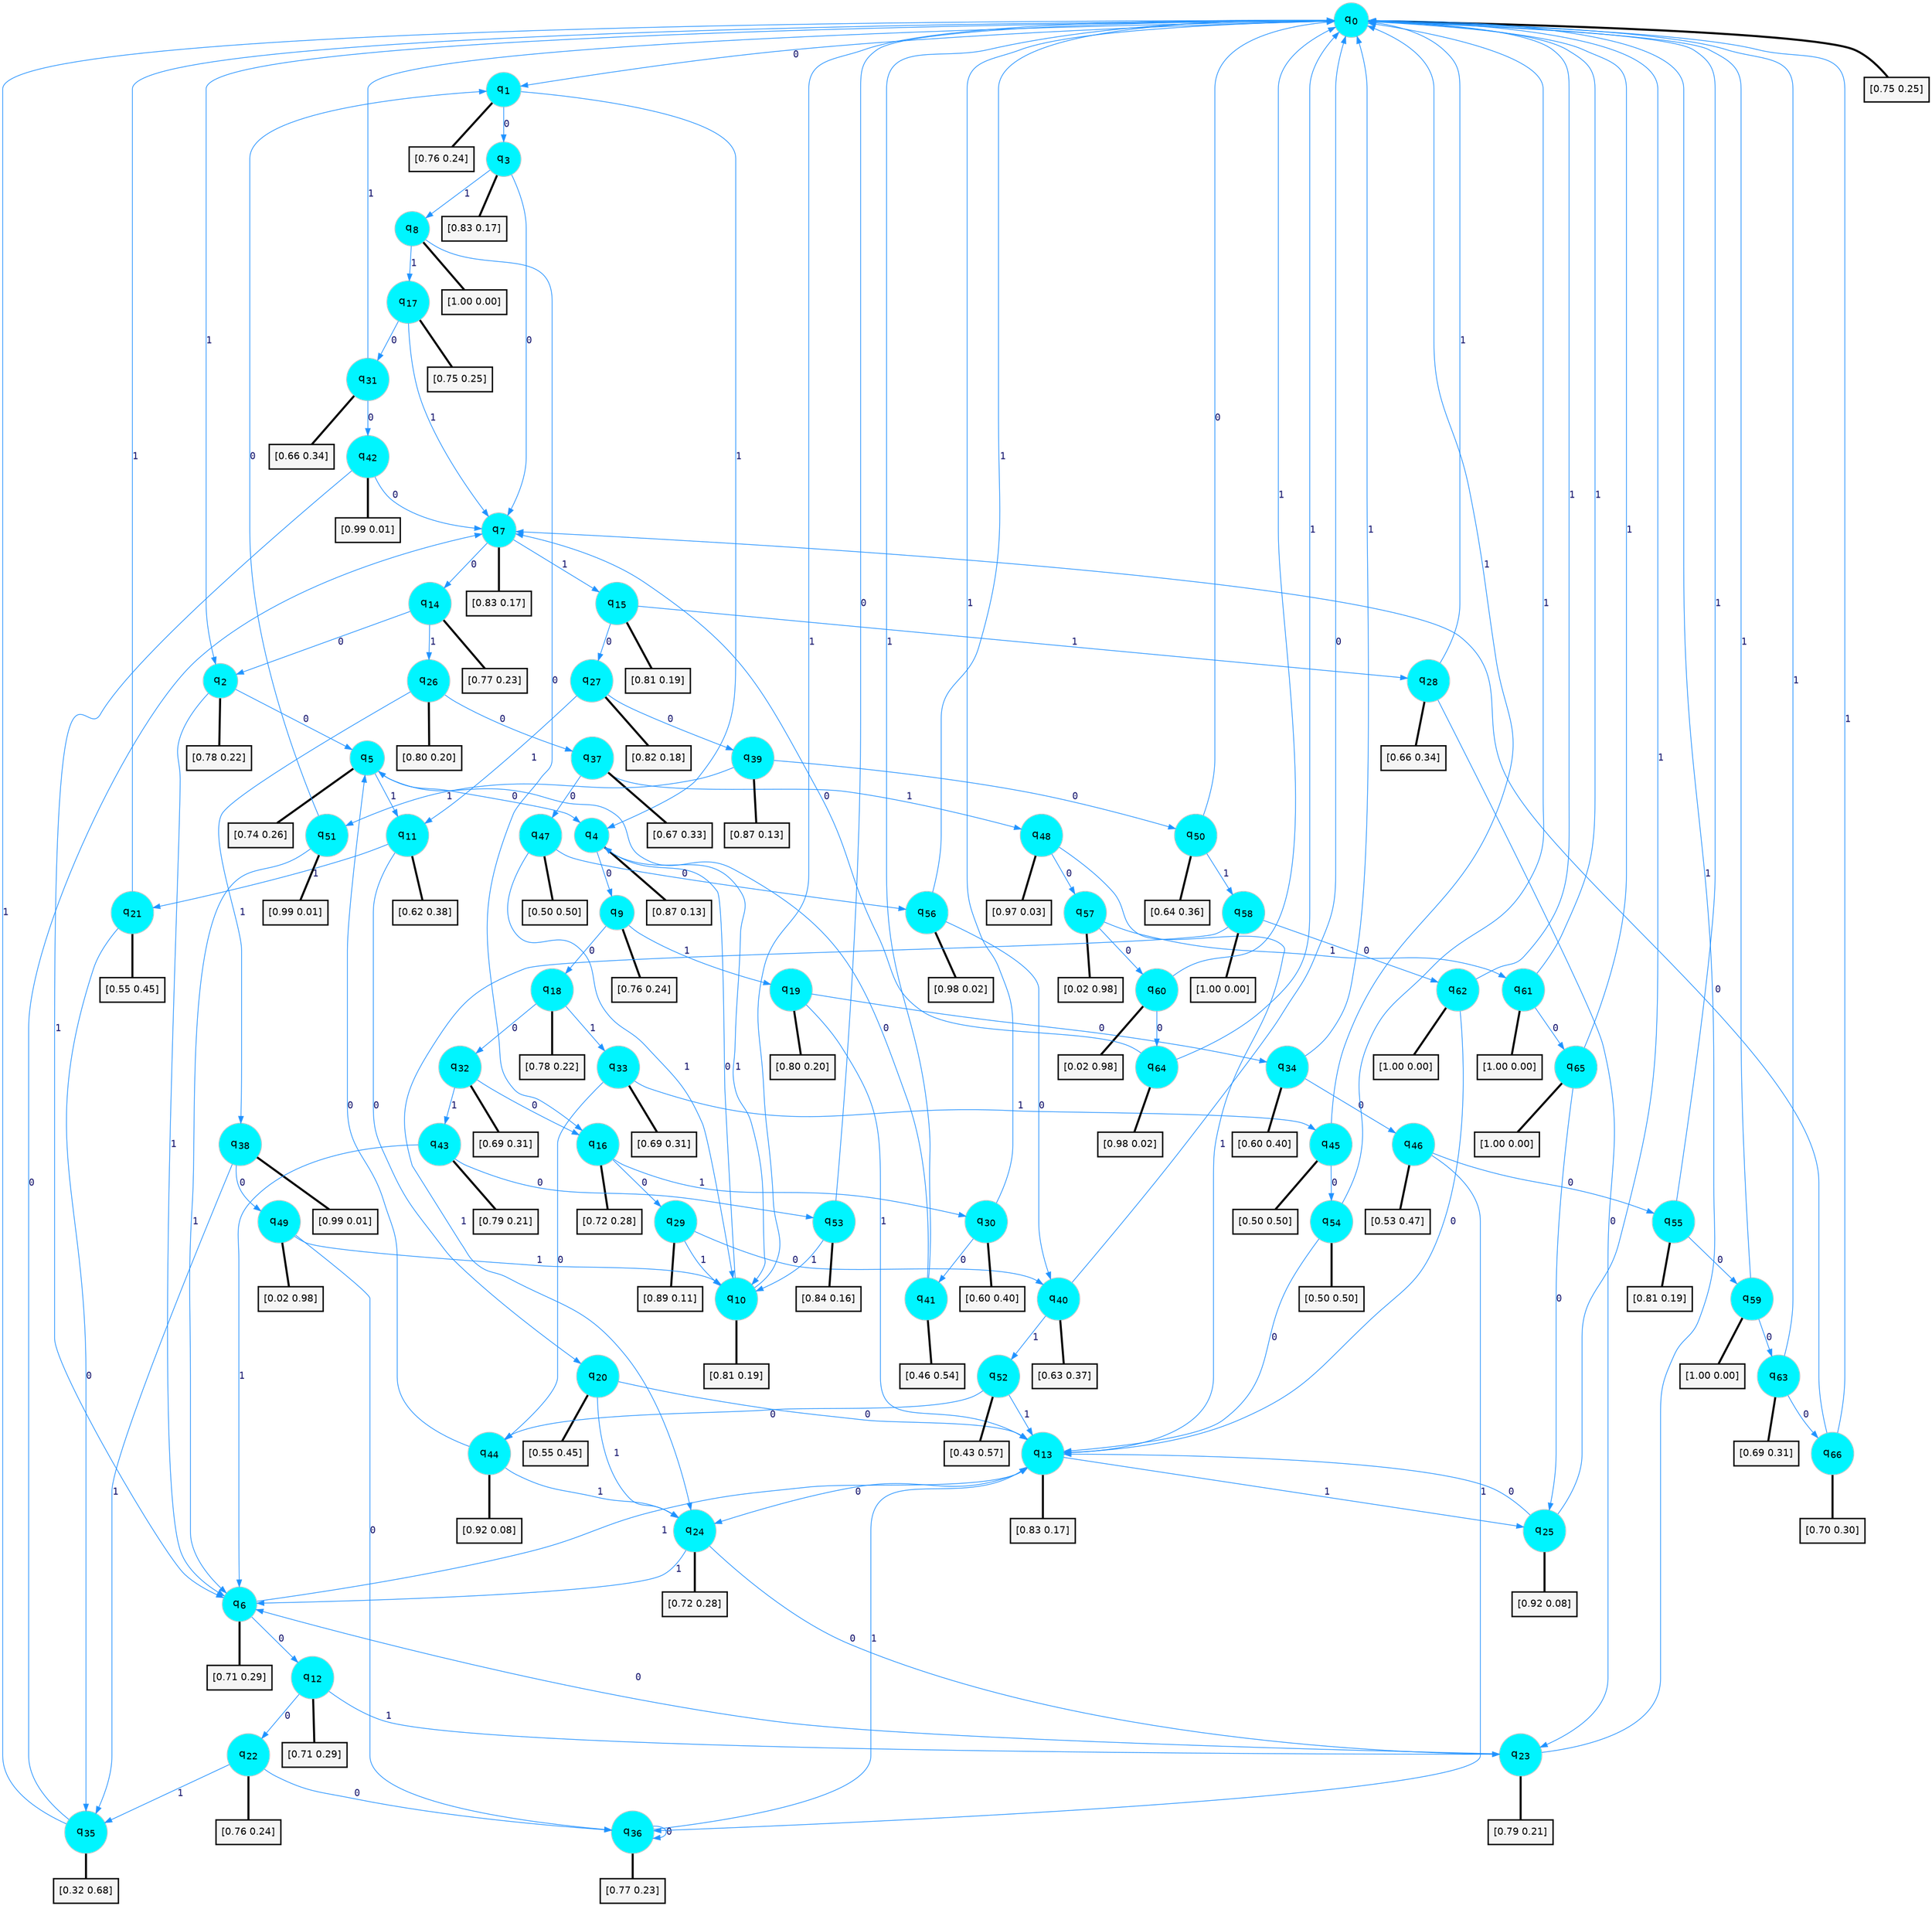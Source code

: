 digraph G {
graph [
bgcolor=transparent, dpi=300, rankdir=TD, size="40,25"];
node [
color=gray, fillcolor=turquoise1, fontcolor=black, fontname=Helvetica, fontsize=16, fontweight=bold, shape=circle, style=filled];
edge [
arrowsize=1, color=dodgerblue1, fontcolor=midnightblue, fontname=courier, fontweight=bold, penwidth=1, style=solid, weight=20];
0[label=<q<SUB>0</SUB>>];
1[label=<q<SUB>1</SUB>>];
2[label=<q<SUB>2</SUB>>];
3[label=<q<SUB>3</SUB>>];
4[label=<q<SUB>4</SUB>>];
5[label=<q<SUB>5</SUB>>];
6[label=<q<SUB>6</SUB>>];
7[label=<q<SUB>7</SUB>>];
8[label=<q<SUB>8</SUB>>];
9[label=<q<SUB>9</SUB>>];
10[label=<q<SUB>10</SUB>>];
11[label=<q<SUB>11</SUB>>];
12[label=<q<SUB>12</SUB>>];
13[label=<q<SUB>13</SUB>>];
14[label=<q<SUB>14</SUB>>];
15[label=<q<SUB>15</SUB>>];
16[label=<q<SUB>16</SUB>>];
17[label=<q<SUB>17</SUB>>];
18[label=<q<SUB>18</SUB>>];
19[label=<q<SUB>19</SUB>>];
20[label=<q<SUB>20</SUB>>];
21[label=<q<SUB>21</SUB>>];
22[label=<q<SUB>22</SUB>>];
23[label=<q<SUB>23</SUB>>];
24[label=<q<SUB>24</SUB>>];
25[label=<q<SUB>25</SUB>>];
26[label=<q<SUB>26</SUB>>];
27[label=<q<SUB>27</SUB>>];
28[label=<q<SUB>28</SUB>>];
29[label=<q<SUB>29</SUB>>];
30[label=<q<SUB>30</SUB>>];
31[label=<q<SUB>31</SUB>>];
32[label=<q<SUB>32</SUB>>];
33[label=<q<SUB>33</SUB>>];
34[label=<q<SUB>34</SUB>>];
35[label=<q<SUB>35</SUB>>];
36[label=<q<SUB>36</SUB>>];
37[label=<q<SUB>37</SUB>>];
38[label=<q<SUB>38</SUB>>];
39[label=<q<SUB>39</SUB>>];
40[label=<q<SUB>40</SUB>>];
41[label=<q<SUB>41</SUB>>];
42[label=<q<SUB>42</SUB>>];
43[label=<q<SUB>43</SUB>>];
44[label=<q<SUB>44</SUB>>];
45[label=<q<SUB>45</SUB>>];
46[label=<q<SUB>46</SUB>>];
47[label=<q<SUB>47</SUB>>];
48[label=<q<SUB>48</SUB>>];
49[label=<q<SUB>49</SUB>>];
50[label=<q<SUB>50</SUB>>];
51[label=<q<SUB>51</SUB>>];
52[label=<q<SUB>52</SUB>>];
53[label=<q<SUB>53</SUB>>];
54[label=<q<SUB>54</SUB>>];
55[label=<q<SUB>55</SUB>>];
56[label=<q<SUB>56</SUB>>];
57[label=<q<SUB>57</SUB>>];
58[label=<q<SUB>58</SUB>>];
59[label=<q<SUB>59</SUB>>];
60[label=<q<SUB>60</SUB>>];
61[label=<q<SUB>61</SUB>>];
62[label=<q<SUB>62</SUB>>];
63[label=<q<SUB>63</SUB>>];
64[label=<q<SUB>64</SUB>>];
65[label=<q<SUB>65</SUB>>];
66[label=<q<SUB>66</SUB>>];
67[label="[0.75 0.25]", shape=box,fontcolor=black, fontname=Helvetica, fontsize=14, penwidth=2, fillcolor=whitesmoke,color=black];
68[label="[0.76 0.24]", shape=box,fontcolor=black, fontname=Helvetica, fontsize=14, penwidth=2, fillcolor=whitesmoke,color=black];
69[label="[0.78 0.22]", shape=box,fontcolor=black, fontname=Helvetica, fontsize=14, penwidth=2, fillcolor=whitesmoke,color=black];
70[label="[0.83 0.17]", shape=box,fontcolor=black, fontname=Helvetica, fontsize=14, penwidth=2, fillcolor=whitesmoke,color=black];
71[label="[0.87 0.13]", shape=box,fontcolor=black, fontname=Helvetica, fontsize=14, penwidth=2, fillcolor=whitesmoke,color=black];
72[label="[0.74 0.26]", shape=box,fontcolor=black, fontname=Helvetica, fontsize=14, penwidth=2, fillcolor=whitesmoke,color=black];
73[label="[0.71 0.29]", shape=box,fontcolor=black, fontname=Helvetica, fontsize=14, penwidth=2, fillcolor=whitesmoke,color=black];
74[label="[0.83 0.17]", shape=box,fontcolor=black, fontname=Helvetica, fontsize=14, penwidth=2, fillcolor=whitesmoke,color=black];
75[label="[1.00 0.00]", shape=box,fontcolor=black, fontname=Helvetica, fontsize=14, penwidth=2, fillcolor=whitesmoke,color=black];
76[label="[0.76 0.24]", shape=box,fontcolor=black, fontname=Helvetica, fontsize=14, penwidth=2, fillcolor=whitesmoke,color=black];
77[label="[0.81 0.19]", shape=box,fontcolor=black, fontname=Helvetica, fontsize=14, penwidth=2, fillcolor=whitesmoke,color=black];
78[label="[0.62 0.38]", shape=box,fontcolor=black, fontname=Helvetica, fontsize=14, penwidth=2, fillcolor=whitesmoke,color=black];
79[label="[0.71 0.29]", shape=box,fontcolor=black, fontname=Helvetica, fontsize=14, penwidth=2, fillcolor=whitesmoke,color=black];
80[label="[0.83 0.17]", shape=box,fontcolor=black, fontname=Helvetica, fontsize=14, penwidth=2, fillcolor=whitesmoke,color=black];
81[label="[0.77 0.23]", shape=box,fontcolor=black, fontname=Helvetica, fontsize=14, penwidth=2, fillcolor=whitesmoke,color=black];
82[label="[0.81 0.19]", shape=box,fontcolor=black, fontname=Helvetica, fontsize=14, penwidth=2, fillcolor=whitesmoke,color=black];
83[label="[0.72 0.28]", shape=box,fontcolor=black, fontname=Helvetica, fontsize=14, penwidth=2, fillcolor=whitesmoke,color=black];
84[label="[0.75 0.25]", shape=box,fontcolor=black, fontname=Helvetica, fontsize=14, penwidth=2, fillcolor=whitesmoke,color=black];
85[label="[0.78 0.22]", shape=box,fontcolor=black, fontname=Helvetica, fontsize=14, penwidth=2, fillcolor=whitesmoke,color=black];
86[label="[0.80 0.20]", shape=box,fontcolor=black, fontname=Helvetica, fontsize=14, penwidth=2, fillcolor=whitesmoke,color=black];
87[label="[0.55 0.45]", shape=box,fontcolor=black, fontname=Helvetica, fontsize=14, penwidth=2, fillcolor=whitesmoke,color=black];
88[label="[0.55 0.45]", shape=box,fontcolor=black, fontname=Helvetica, fontsize=14, penwidth=2, fillcolor=whitesmoke,color=black];
89[label="[0.76 0.24]", shape=box,fontcolor=black, fontname=Helvetica, fontsize=14, penwidth=2, fillcolor=whitesmoke,color=black];
90[label="[0.79 0.21]", shape=box,fontcolor=black, fontname=Helvetica, fontsize=14, penwidth=2, fillcolor=whitesmoke,color=black];
91[label="[0.72 0.28]", shape=box,fontcolor=black, fontname=Helvetica, fontsize=14, penwidth=2, fillcolor=whitesmoke,color=black];
92[label="[0.92 0.08]", shape=box,fontcolor=black, fontname=Helvetica, fontsize=14, penwidth=2, fillcolor=whitesmoke,color=black];
93[label="[0.80 0.20]", shape=box,fontcolor=black, fontname=Helvetica, fontsize=14, penwidth=2, fillcolor=whitesmoke,color=black];
94[label="[0.82 0.18]", shape=box,fontcolor=black, fontname=Helvetica, fontsize=14, penwidth=2, fillcolor=whitesmoke,color=black];
95[label="[0.66 0.34]", shape=box,fontcolor=black, fontname=Helvetica, fontsize=14, penwidth=2, fillcolor=whitesmoke,color=black];
96[label="[0.89 0.11]", shape=box,fontcolor=black, fontname=Helvetica, fontsize=14, penwidth=2, fillcolor=whitesmoke,color=black];
97[label="[0.60 0.40]", shape=box,fontcolor=black, fontname=Helvetica, fontsize=14, penwidth=2, fillcolor=whitesmoke,color=black];
98[label="[0.66 0.34]", shape=box,fontcolor=black, fontname=Helvetica, fontsize=14, penwidth=2, fillcolor=whitesmoke,color=black];
99[label="[0.69 0.31]", shape=box,fontcolor=black, fontname=Helvetica, fontsize=14, penwidth=2, fillcolor=whitesmoke,color=black];
100[label="[0.69 0.31]", shape=box,fontcolor=black, fontname=Helvetica, fontsize=14, penwidth=2, fillcolor=whitesmoke,color=black];
101[label="[0.60 0.40]", shape=box,fontcolor=black, fontname=Helvetica, fontsize=14, penwidth=2, fillcolor=whitesmoke,color=black];
102[label="[0.32 0.68]", shape=box,fontcolor=black, fontname=Helvetica, fontsize=14, penwidth=2, fillcolor=whitesmoke,color=black];
103[label="[0.77 0.23]", shape=box,fontcolor=black, fontname=Helvetica, fontsize=14, penwidth=2, fillcolor=whitesmoke,color=black];
104[label="[0.67 0.33]", shape=box,fontcolor=black, fontname=Helvetica, fontsize=14, penwidth=2, fillcolor=whitesmoke,color=black];
105[label="[0.99 0.01]", shape=box,fontcolor=black, fontname=Helvetica, fontsize=14, penwidth=2, fillcolor=whitesmoke,color=black];
106[label="[0.87 0.13]", shape=box,fontcolor=black, fontname=Helvetica, fontsize=14, penwidth=2, fillcolor=whitesmoke,color=black];
107[label="[0.63 0.37]", shape=box,fontcolor=black, fontname=Helvetica, fontsize=14, penwidth=2, fillcolor=whitesmoke,color=black];
108[label="[0.46 0.54]", shape=box,fontcolor=black, fontname=Helvetica, fontsize=14, penwidth=2, fillcolor=whitesmoke,color=black];
109[label="[0.99 0.01]", shape=box,fontcolor=black, fontname=Helvetica, fontsize=14, penwidth=2, fillcolor=whitesmoke,color=black];
110[label="[0.79 0.21]", shape=box,fontcolor=black, fontname=Helvetica, fontsize=14, penwidth=2, fillcolor=whitesmoke,color=black];
111[label="[0.92 0.08]", shape=box,fontcolor=black, fontname=Helvetica, fontsize=14, penwidth=2, fillcolor=whitesmoke,color=black];
112[label="[0.50 0.50]", shape=box,fontcolor=black, fontname=Helvetica, fontsize=14, penwidth=2, fillcolor=whitesmoke,color=black];
113[label="[0.53 0.47]", shape=box,fontcolor=black, fontname=Helvetica, fontsize=14, penwidth=2, fillcolor=whitesmoke,color=black];
114[label="[0.50 0.50]", shape=box,fontcolor=black, fontname=Helvetica, fontsize=14, penwidth=2, fillcolor=whitesmoke,color=black];
115[label="[0.97 0.03]", shape=box,fontcolor=black, fontname=Helvetica, fontsize=14, penwidth=2, fillcolor=whitesmoke,color=black];
116[label="[0.02 0.98]", shape=box,fontcolor=black, fontname=Helvetica, fontsize=14, penwidth=2, fillcolor=whitesmoke,color=black];
117[label="[0.64 0.36]", shape=box,fontcolor=black, fontname=Helvetica, fontsize=14, penwidth=2, fillcolor=whitesmoke,color=black];
118[label="[0.99 0.01]", shape=box,fontcolor=black, fontname=Helvetica, fontsize=14, penwidth=2, fillcolor=whitesmoke,color=black];
119[label="[0.43 0.57]", shape=box,fontcolor=black, fontname=Helvetica, fontsize=14, penwidth=2, fillcolor=whitesmoke,color=black];
120[label="[0.84 0.16]", shape=box,fontcolor=black, fontname=Helvetica, fontsize=14, penwidth=2, fillcolor=whitesmoke,color=black];
121[label="[0.50 0.50]", shape=box,fontcolor=black, fontname=Helvetica, fontsize=14, penwidth=2, fillcolor=whitesmoke,color=black];
122[label="[0.81 0.19]", shape=box,fontcolor=black, fontname=Helvetica, fontsize=14, penwidth=2, fillcolor=whitesmoke,color=black];
123[label="[0.98 0.02]", shape=box,fontcolor=black, fontname=Helvetica, fontsize=14, penwidth=2, fillcolor=whitesmoke,color=black];
124[label="[0.02 0.98]", shape=box,fontcolor=black, fontname=Helvetica, fontsize=14, penwidth=2, fillcolor=whitesmoke,color=black];
125[label="[1.00 0.00]", shape=box,fontcolor=black, fontname=Helvetica, fontsize=14, penwidth=2, fillcolor=whitesmoke,color=black];
126[label="[1.00 0.00]", shape=box,fontcolor=black, fontname=Helvetica, fontsize=14, penwidth=2, fillcolor=whitesmoke,color=black];
127[label="[0.02 0.98]", shape=box,fontcolor=black, fontname=Helvetica, fontsize=14, penwidth=2, fillcolor=whitesmoke,color=black];
128[label="[1.00 0.00]", shape=box,fontcolor=black, fontname=Helvetica, fontsize=14, penwidth=2, fillcolor=whitesmoke,color=black];
129[label="[1.00 0.00]", shape=box,fontcolor=black, fontname=Helvetica, fontsize=14, penwidth=2, fillcolor=whitesmoke,color=black];
130[label="[0.69 0.31]", shape=box,fontcolor=black, fontname=Helvetica, fontsize=14, penwidth=2, fillcolor=whitesmoke,color=black];
131[label="[0.98 0.02]", shape=box,fontcolor=black, fontname=Helvetica, fontsize=14, penwidth=2, fillcolor=whitesmoke,color=black];
132[label="[1.00 0.00]", shape=box,fontcolor=black, fontname=Helvetica, fontsize=14, penwidth=2, fillcolor=whitesmoke,color=black];
133[label="[0.70 0.30]", shape=box,fontcolor=black, fontname=Helvetica, fontsize=14, penwidth=2, fillcolor=whitesmoke,color=black];
0->1 [label=0];
0->2 [label=1];
0->67 [arrowhead=none, penwidth=3,color=black];
1->3 [label=0];
1->4 [label=1];
1->68 [arrowhead=none, penwidth=3,color=black];
2->5 [label=0];
2->6 [label=1];
2->69 [arrowhead=none, penwidth=3,color=black];
3->7 [label=0];
3->8 [label=1];
3->70 [arrowhead=none, penwidth=3,color=black];
4->9 [label=0];
4->10 [label=1];
4->71 [arrowhead=none, penwidth=3,color=black];
5->4 [label=0];
5->11 [label=1];
5->72 [arrowhead=none, penwidth=3,color=black];
6->12 [label=0];
6->13 [label=1];
6->73 [arrowhead=none, penwidth=3,color=black];
7->14 [label=0];
7->15 [label=1];
7->74 [arrowhead=none, penwidth=3,color=black];
8->16 [label=0];
8->17 [label=1];
8->75 [arrowhead=none, penwidth=3,color=black];
9->18 [label=0];
9->19 [label=1];
9->76 [arrowhead=none, penwidth=3,color=black];
10->4 [label=0];
10->0 [label=1];
10->77 [arrowhead=none, penwidth=3,color=black];
11->20 [label=0];
11->21 [label=1];
11->78 [arrowhead=none, penwidth=3,color=black];
12->22 [label=0];
12->23 [label=1];
12->79 [arrowhead=none, penwidth=3,color=black];
13->24 [label=0];
13->25 [label=1];
13->80 [arrowhead=none, penwidth=3,color=black];
14->2 [label=0];
14->26 [label=1];
14->81 [arrowhead=none, penwidth=3,color=black];
15->27 [label=0];
15->28 [label=1];
15->82 [arrowhead=none, penwidth=3,color=black];
16->29 [label=0];
16->30 [label=1];
16->83 [arrowhead=none, penwidth=3,color=black];
17->31 [label=0];
17->7 [label=1];
17->84 [arrowhead=none, penwidth=3,color=black];
18->32 [label=0];
18->33 [label=1];
18->85 [arrowhead=none, penwidth=3,color=black];
19->34 [label=0];
19->13 [label=1];
19->86 [arrowhead=none, penwidth=3,color=black];
20->13 [label=0];
20->24 [label=1];
20->87 [arrowhead=none, penwidth=3,color=black];
21->35 [label=0];
21->0 [label=1];
21->88 [arrowhead=none, penwidth=3,color=black];
22->36 [label=0];
22->35 [label=1];
22->89 [arrowhead=none, penwidth=3,color=black];
23->6 [label=0];
23->0 [label=1];
23->90 [arrowhead=none, penwidth=3,color=black];
24->23 [label=0];
24->6 [label=1];
24->91 [arrowhead=none, penwidth=3,color=black];
25->13 [label=0];
25->0 [label=1];
25->92 [arrowhead=none, penwidth=3,color=black];
26->37 [label=0];
26->38 [label=1];
26->93 [arrowhead=none, penwidth=3,color=black];
27->39 [label=0];
27->11 [label=1];
27->94 [arrowhead=none, penwidth=3,color=black];
28->23 [label=0];
28->0 [label=1];
28->95 [arrowhead=none, penwidth=3,color=black];
29->40 [label=0];
29->10 [label=1];
29->96 [arrowhead=none, penwidth=3,color=black];
30->41 [label=0];
30->0 [label=1];
30->97 [arrowhead=none, penwidth=3,color=black];
31->42 [label=0];
31->0 [label=1];
31->98 [arrowhead=none, penwidth=3,color=black];
32->16 [label=0];
32->43 [label=1];
32->99 [arrowhead=none, penwidth=3,color=black];
33->44 [label=0];
33->45 [label=1];
33->100 [arrowhead=none, penwidth=3,color=black];
34->46 [label=0];
34->0 [label=1];
34->101 [arrowhead=none, penwidth=3,color=black];
35->7 [label=0];
35->0 [label=1];
35->102 [arrowhead=none, penwidth=3,color=black];
36->36 [label=0];
36->13 [label=1];
36->103 [arrowhead=none, penwidth=3,color=black];
37->47 [label=0];
37->48 [label=1];
37->104 [arrowhead=none, penwidth=3,color=black];
38->49 [label=0];
38->35 [label=1];
38->105 [arrowhead=none, penwidth=3,color=black];
39->50 [label=0];
39->51 [label=1];
39->106 [arrowhead=none, penwidth=3,color=black];
40->0 [label=0];
40->52 [label=1];
40->107 [arrowhead=none, penwidth=3,color=black];
41->5 [label=0];
41->0 [label=1];
41->108 [arrowhead=none, penwidth=3,color=black];
42->7 [label=0];
42->6 [label=1];
42->109 [arrowhead=none, penwidth=3,color=black];
43->53 [label=0];
43->6 [label=1];
43->110 [arrowhead=none, penwidth=3,color=black];
44->5 [label=0];
44->24 [label=1];
44->111 [arrowhead=none, penwidth=3,color=black];
45->54 [label=0];
45->0 [label=1];
45->112 [arrowhead=none, penwidth=3,color=black];
46->55 [label=0];
46->36 [label=1];
46->113 [arrowhead=none, penwidth=3,color=black];
47->56 [label=0];
47->10 [label=1];
47->114 [arrowhead=none, penwidth=3,color=black];
48->57 [label=0];
48->13 [label=1];
48->115 [arrowhead=none, penwidth=3,color=black];
49->36 [label=0];
49->10 [label=1];
49->116 [arrowhead=none, penwidth=3,color=black];
50->0 [label=0];
50->58 [label=1];
50->117 [arrowhead=none, penwidth=3,color=black];
51->1 [label=0];
51->6 [label=1];
51->118 [arrowhead=none, penwidth=3,color=black];
52->44 [label=0];
52->13 [label=1];
52->119 [arrowhead=none, penwidth=3,color=black];
53->0 [label=0];
53->10 [label=1];
53->120 [arrowhead=none, penwidth=3,color=black];
54->13 [label=0];
54->0 [label=1];
54->121 [arrowhead=none, penwidth=3,color=black];
55->59 [label=0];
55->0 [label=1];
55->122 [arrowhead=none, penwidth=3,color=black];
56->40 [label=0];
56->0 [label=1];
56->123 [arrowhead=none, penwidth=3,color=black];
57->60 [label=0];
57->61 [label=1];
57->124 [arrowhead=none, penwidth=3,color=black];
58->62 [label=0];
58->24 [label=1];
58->125 [arrowhead=none, penwidth=3,color=black];
59->63 [label=0];
59->0 [label=1];
59->126 [arrowhead=none, penwidth=3,color=black];
60->64 [label=0];
60->0 [label=1];
60->127 [arrowhead=none, penwidth=3,color=black];
61->65 [label=0];
61->0 [label=1];
61->128 [arrowhead=none, penwidth=3,color=black];
62->13 [label=0];
62->0 [label=1];
62->129 [arrowhead=none, penwidth=3,color=black];
63->66 [label=0];
63->0 [label=1];
63->130 [arrowhead=none, penwidth=3,color=black];
64->7 [label=0];
64->0 [label=1];
64->131 [arrowhead=none, penwidth=3,color=black];
65->25 [label=0];
65->0 [label=1];
65->132 [arrowhead=none, penwidth=3,color=black];
66->7 [label=0];
66->0 [label=1];
66->133 [arrowhead=none, penwidth=3,color=black];
}

